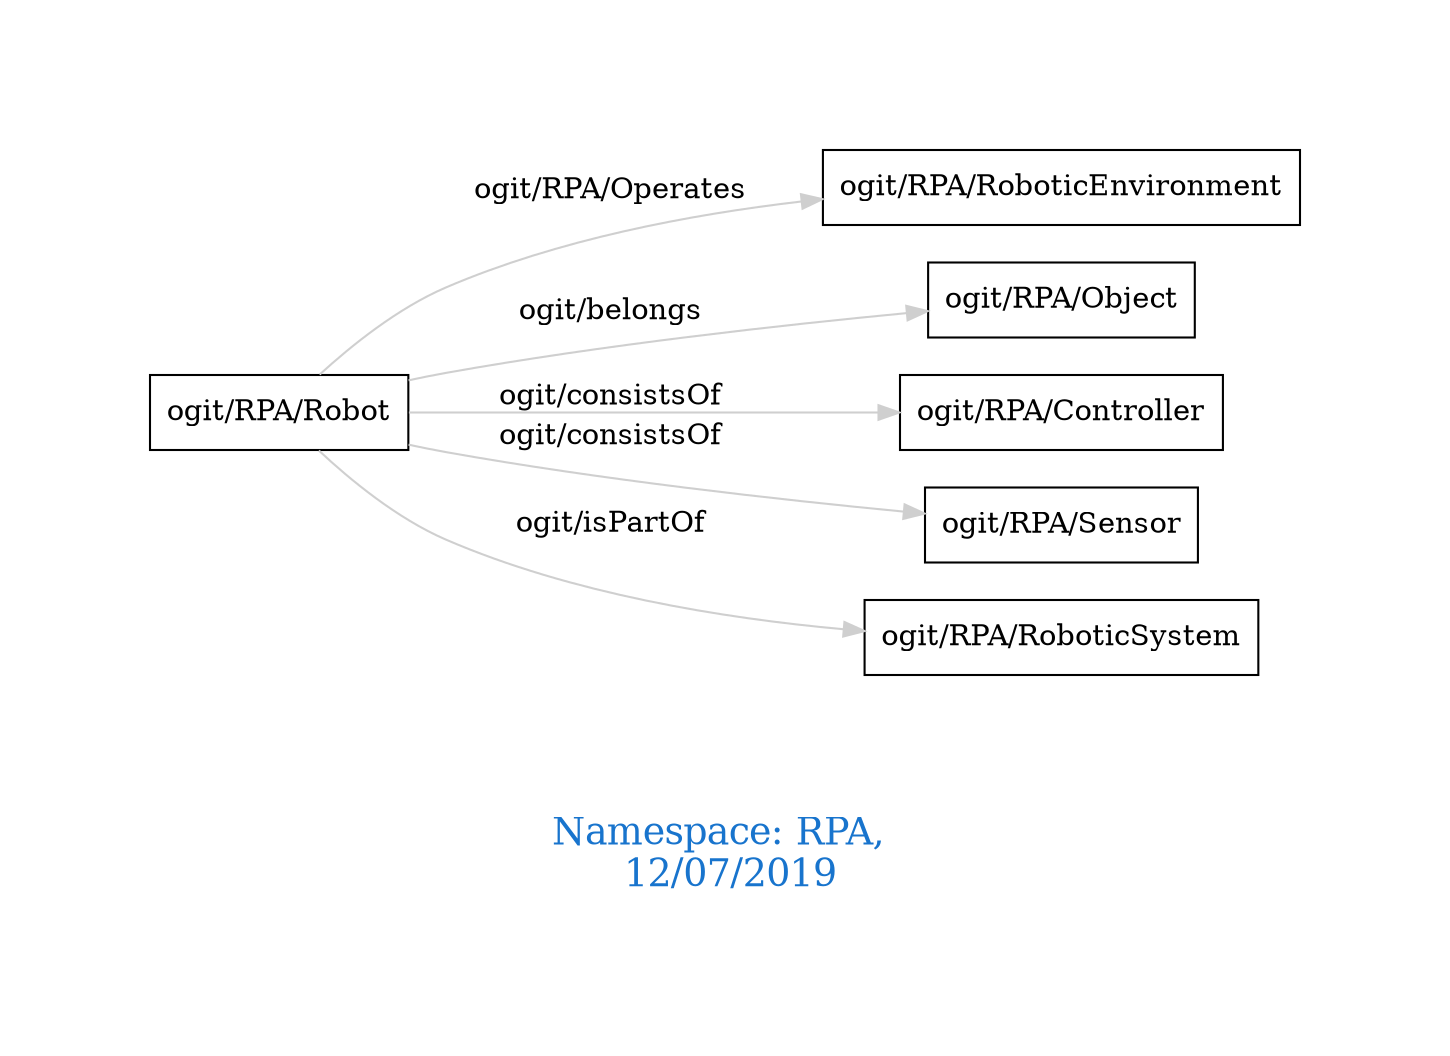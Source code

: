 digraph OGIT_ontology {
 graph [ rankdir= LR,pad=1 
fontsize = 18,
fontcolor= dodgerblue3,label = "\n\n\nNamespace: RPA, \n 12/07/2019"];
node[shape=polygon];
edge [  color="gray81"];

   "ogit/RPA/Robot" -> "ogit/RPA/RoboticEnvironment" [label="   ogit/RPA/Operates    "];
   "ogit/RPA/Robot" -> "ogit/RPA/Object" [label="   ogit/belongs    "];
   "ogit/RPA/Robot" -> "ogit/RPA/Controller" [label="   ogit/consistsOf    "];
   "ogit/RPA/Robot" -> "ogit/RPA/Sensor" [label="   ogit/consistsOf    "];
   "ogit/RPA/Robot" -> "ogit/RPA/RoboticSystem" [label="   ogit/isPartOf    "];
}
